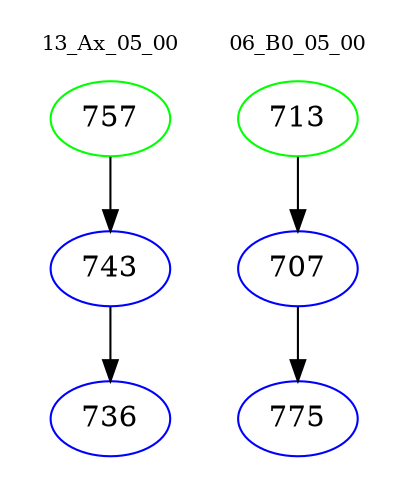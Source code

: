 digraph{
subgraph cluster_0 {
color = white
label = "13_Ax_05_00";
fontsize=10;
T0_757 [label="757", color="green"]
T0_757 -> T0_743 [color="black"]
T0_743 [label="743", color="blue"]
T0_743 -> T0_736 [color="black"]
T0_736 [label="736", color="blue"]
}
subgraph cluster_1 {
color = white
label = "06_B0_05_00";
fontsize=10;
T1_713 [label="713", color="green"]
T1_713 -> T1_707 [color="black"]
T1_707 [label="707", color="blue"]
T1_707 -> T1_775 [color="black"]
T1_775 [label="775", color="blue"]
}
}
